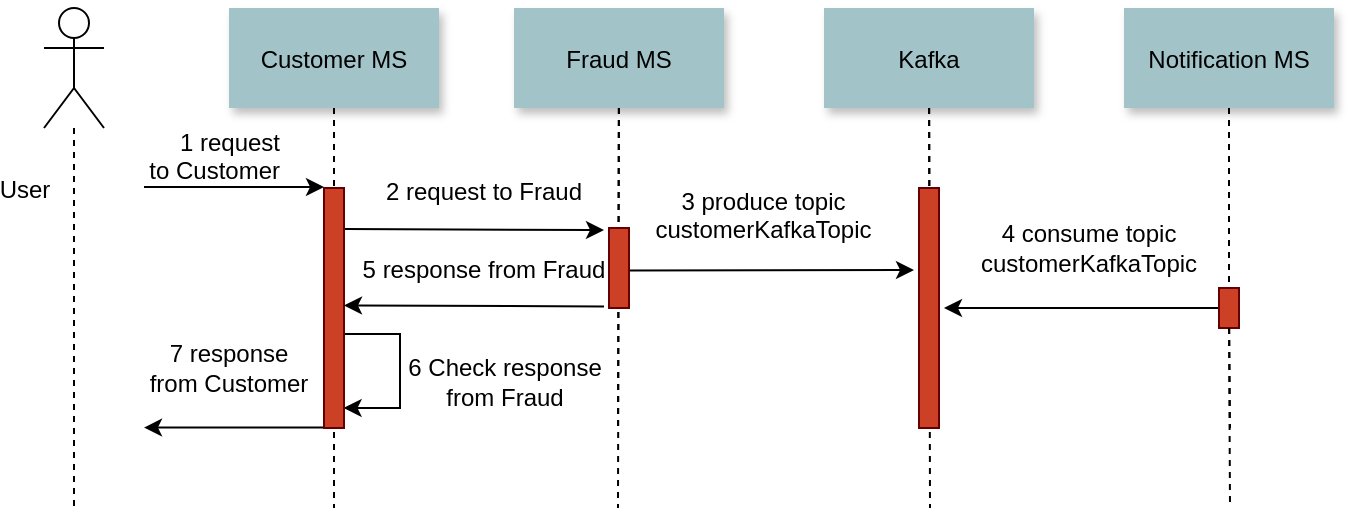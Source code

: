 <mxfile version="17.4.3" type="github">
  <diagram name="Page-1" id="9361dd3d-8414-5efd-6122-117bd74ce7a7">
    <mxGraphModel dx="1422" dy="754" grid="1" gridSize="10" guides="1" tooltips="1" connect="1" arrows="1" fold="1" page="0" pageScale="1.5" pageWidth="826" pageHeight="1169" background="none" math="0" shadow="0">
      <root>
        <mxCell id="0" />
        <mxCell id="1" parent="0" />
        <mxCell id="23" value="" style="edgeStyle=none;endArrow=none;dashed=1;startArrow=none;fontSize=12;" parent="1" source="21" edge="1">
          <mxGeometry x="614.488" y="175.0" width="100" height="100" as="geometry">
            <mxPoint x="674.653" y="110" as="sourcePoint" />
            <mxPoint x="653" y="270" as="targetPoint" />
          </mxGeometry>
        </mxCell>
        <mxCell id="3" value="1 request&#xa;to Customer" style="edgeStyle=none;verticalLabelPosition=top;verticalAlign=bottom;labelPosition=left;align=right;fontSize=12;" parent="1" edge="1">
          <mxGeometry width="100" height="100" as="geometry">
            <mxPoint x="110" y="149.5" as="sourcePoint" />
            <mxPoint x="200" y="149.5" as="targetPoint" />
            <mxPoint x="25" y="1" as="offset" />
          </mxGeometry>
        </mxCell>
        <mxCell id="4" value="Customer MS" style="shadow=1;fillColor=#A2C4C9;strokeColor=none;fontSize=12;" parent="1" vertex="1">
          <mxGeometry x="152.5" y="60" width="105" height="50" as="geometry" />
        </mxCell>
        <mxCell id="7" value="Fraud MS" style="shadow=1;fillColor=#A2C4C9;strokeColor=none;fontSize=12;" parent="1" vertex="1">
          <mxGeometry x="295" y="60" width="105" height="50" as="geometry" />
        </mxCell>
        <mxCell id="8" value="" style="edgeStyle=none;endArrow=none;dashed=1;fontSize=12;" parent="1" source="7" edge="1">
          <mxGeometry x="272.335" y="165" width="100" height="100" as="geometry">
            <mxPoint x="347.259" y="110" as="sourcePoint" />
            <mxPoint x="347" y="270" as="targetPoint" />
          </mxGeometry>
        </mxCell>
        <mxCell id="9" value="2 request to Fraud" style="edgeStyle=none;verticalLabelPosition=top;verticalAlign=bottom;fontSize=12;" parent="1" edge="1">
          <mxGeometry y="-9" width="100" height="100" as="geometry">
            <mxPoint x="210" y="170.5" as="sourcePoint" />
            <mxPoint x="340" y="171" as="targetPoint" />
            <mxPoint x="5" y="-10" as="offset" />
          </mxGeometry>
        </mxCell>
        <mxCell id="12" value="" style="edgeStyle=none;verticalLabelPosition=top;verticalAlign=bottom;labelPosition=left;align=right;endArrow=none;startArrow=classic;fontSize=12;" parent="1" edge="1">
          <mxGeometry x="110" y="169.759" width="100" height="100" as="geometry">
            <mxPoint x="110" y="269.759" as="sourcePoint" />
            <mxPoint x="200" y="269.759" as="targetPoint" />
          </mxGeometry>
        </mxCell>
        <mxCell id="CJhquZ9jdKp3idAawmTU-104" value="7 response &lt;br&gt;from Customer" style="edgeLabel;html=1;align=center;verticalAlign=middle;resizable=0;points=[];fontSize=12;" parent="12" vertex="1" connectable="0">
          <mxGeometry relative="1" as="geometry">
            <mxPoint x="-3" y="-30" as="offset" />
          </mxGeometry>
        </mxCell>
        <mxCell id="13" value="3 produce topic&#xa;customerKafkaTopic" style="edgeStyle=none;verticalLabelPosition=top;verticalAlign=bottom;fontSize=12;" parent="1" edge="1">
          <mxGeometry y="-10" width="100" height="100" as="geometry">
            <mxPoint x="352.5" y="191.206" as="sourcePoint" />
            <mxPoint x="495" y="191" as="targetPoint" />
            <mxPoint x="-4" y="-11" as="offset" />
          </mxGeometry>
        </mxCell>
        <mxCell id="15" value="Kafka" style="shadow=1;fillColor=#A2C4C9;strokeColor=none;fontSize=12;" parent="1" vertex="1">
          <mxGeometry x="450.004" y="60.0" width="105" height="50" as="geometry" />
        </mxCell>
        <mxCell id="16" value="" style="edgeStyle=none;endArrow=none;dashed=1;fontSize=12;" parent="1" source="15" edge="1">
          <mxGeometry x="437.043" y="270" width="100" height="100" as="geometry">
            <mxPoint x="514.543" y="220.0" as="sourcePoint" />
            <mxPoint x="503" y="270" as="targetPoint" />
          </mxGeometry>
        </mxCell>
        <mxCell id="CJhquZ9jdKp3idAawmTU-94" style="edgeStyle=orthogonalEdgeStyle;rounded=0;orthogonalLoop=1;jettySize=auto;html=1;exitX=0;exitY=0.25;exitDx=0;exitDy=0;endArrow=classic;endFill=1;startArrow=none;startFill=0;fontSize=12;" parent="1" source="21" edge="1">
          <mxGeometry relative="1" as="geometry">
            <mxPoint x="510" y="210" as="targetPoint" />
            <Array as="points">
              <mxPoint x="648" y="210" />
            </Array>
          </mxGeometry>
        </mxCell>
        <mxCell id="CJhquZ9jdKp3idAawmTU-98" value="4 consume topic&lt;br style=&quot;padding: 0px ; margin: 0px ; font-size: 12px&quot;&gt;customerKafkaTopic" style="edgeLabel;html=1;align=center;verticalAlign=middle;resizable=0;points=[];fontSize=12;" parent="CJhquZ9jdKp3idAawmTU-94" vertex="1" connectable="0">
          <mxGeometry x="-0.134" y="-1" relative="1" as="geometry">
            <mxPoint x="-9" y="-29" as="offset" />
          </mxGeometry>
        </mxCell>
        <mxCell id="22" value="Notification MS" style="shadow=1;fillColor=#A2C4C9;strokeColor=none;fontSize=12;" parent="1" vertex="1">
          <mxGeometry x="600" y="60" width="105" height="50" as="geometry" />
        </mxCell>
        <mxCell id="33" value="" style="edgeStyle=elbowEdgeStyle;elbow=horizontal;endArrow=none;dashed=1;fontSize=12;" parent="1" source="4" edge="1">
          <mxGeometry x="230.0" y="310" width="100" height="100" as="geometry">
            <mxPoint x="230.0" y="410" as="sourcePoint" />
            <mxPoint x="205" y="310" as="targetPoint" />
          </mxGeometry>
        </mxCell>
        <mxCell id="CJhquZ9jdKp3idAawmTU-91" style="edgeStyle=orthogonalEdgeStyle;rounded=0;orthogonalLoop=1;jettySize=auto;html=1;dashed=1;endArrow=none;endFill=0;fontSize=12;" parent="1" source="CJhquZ9jdKp3idAawmTU-89" edge="1">
          <mxGeometry relative="1" as="geometry">
            <mxPoint x="75" y="310" as="targetPoint" />
          </mxGeometry>
        </mxCell>
        <mxCell id="CJhquZ9jdKp3idAawmTU-106" value="User" style="edgeLabel;html=1;align=center;verticalAlign=middle;resizable=0;points=[];fontSize=12;" parent="CJhquZ9jdKp3idAawmTU-91" vertex="1" connectable="0">
          <mxGeometry x="-0.443" relative="1" as="geometry">
            <mxPoint x="-25" y="-22" as="offset" />
          </mxGeometry>
        </mxCell>
        <mxCell id="CJhquZ9jdKp3idAawmTU-89" value="" style="shape=umlActor;verticalLabelPosition=bottom;verticalAlign=top;html=1;outlineConnect=0;fontSize=12;" parent="1" vertex="1">
          <mxGeometry x="60" y="60" width="30" height="60" as="geometry" />
        </mxCell>
        <mxCell id="21" value="" style="fillColor=#CC4125;strokeColor=#660000;fontSize=12;" parent="1" vertex="1">
          <mxGeometry x="647.5" y="200" width="10" height="20" as="geometry" />
        </mxCell>
        <mxCell id="CJhquZ9jdKp3idAawmTU-97" value="" style="edgeStyle=none;endArrow=none;dashed=1;fontSize=12;" parent="1" source="22" target="21" edge="1">
          <mxGeometry x="614.488" y="175.0" width="100" height="100" as="geometry">
            <mxPoint x="652.564" y="110" as="sourcePoint" />
            <mxPoint x="653" y="280" as="targetPoint" />
          </mxGeometry>
        </mxCell>
        <mxCell id="CJhquZ9jdKp3idAawmTU-102" style="edgeStyle=orthogonalEdgeStyle;rounded=0;orthogonalLoop=1;jettySize=auto;html=1;exitX=1;exitY=0.5;exitDx=0;exitDy=0;startArrow=none;startFill=0;endArrow=classic;endFill=1;entryX=0.984;entryY=0.923;entryDx=0;entryDy=0;fontSize=12;entryPerimeter=0;" parent="1" target="2" edge="1">
          <mxGeometry relative="1" as="geometry">
            <mxPoint x="210.5" y="253.24" as="targetPoint" />
            <mxPoint x="210" y="223" as="sourcePoint" />
            <Array as="points">
              <mxPoint x="238" y="223" />
              <mxPoint x="238" y="260" />
              <mxPoint x="210" y="260" />
            </Array>
          </mxGeometry>
        </mxCell>
        <mxCell id="CJhquZ9jdKp3idAawmTU-103" value="6 Check response&lt;br style=&quot;font-size: 12px&quot;&gt;from Fraud" style="edgeLabel;html=1;align=center;verticalAlign=middle;resizable=0;points=[];fontSize=12;" parent="CJhquZ9jdKp3idAawmTU-102" vertex="1" connectable="0">
          <mxGeometry x="-0.11" y="1" relative="1" as="geometry">
            <mxPoint x="51" y="10" as="offset" />
          </mxGeometry>
        </mxCell>
        <mxCell id="2" value="" style="fillColor=#CC4125;strokeColor=#660000;fontSize=12;" parent="1" vertex="1">
          <mxGeometry x="200" y="150" width="10" height="120" as="geometry" />
        </mxCell>
        <mxCell id="zfcwwrxEh1pWeNW7W_Ub-33" value="5 response from Fraud" style="edgeStyle=none;verticalLabelPosition=top;verticalAlign=bottom;fontSize=12;endArrow=none;endFill=0;startArrow=classic;startFill=1;" parent="1" edge="1">
          <mxGeometry width="100" height="100" as="geometry">
            <mxPoint x="210" y="208.71" as="sourcePoint" />
            <mxPoint x="340" y="209.21" as="targetPoint" />
            <mxPoint x="5" y="-9" as="offset" />
          </mxGeometry>
        </mxCell>
        <mxCell id="zfcwwrxEh1pWeNW7W_Ub-34" value="" style="edgeStyle=none;endArrow=none;dashed=1;fontSize=12;" parent="1" source="7" edge="1">
          <mxGeometry x="272.335" y="165" width="100" height="100" as="geometry">
            <mxPoint x="347.432" y="110" as="sourcePoint" />
            <mxPoint x="347" y="310" as="targetPoint" />
          </mxGeometry>
        </mxCell>
        <mxCell id="zfcwwrxEh1pWeNW7W_Ub-35" value="" style="edgeStyle=none;endArrow=none;dashed=1;fontSize=12;" parent="1" source="15" edge="1">
          <mxGeometry x="437.043" y="270" width="100" height="100" as="geometry">
            <mxPoint x="502.571" y="110" as="sourcePoint" />
            <mxPoint x="503" y="310" as="targetPoint" />
          </mxGeometry>
        </mxCell>
        <mxCell id="zfcwwrxEh1pWeNW7W_Ub-36" value="" style="edgeStyle=none;endArrow=none;dashed=1;startArrow=none;fontSize=12;" parent="1" source="21" edge="1">
          <mxGeometry x="614.488" y="175.0" width="100" height="100" as="geometry">
            <mxPoint x="652.583" y="220" as="sourcePoint" />
            <mxPoint x="653" y="310" as="targetPoint" />
          </mxGeometry>
        </mxCell>
        <mxCell id="17" value="" style="fillColor=#CC4125;strokeColor=#660000;fontSize=12;" parent="1" vertex="1">
          <mxGeometry x="497.5" y="150" width="10" height="120" as="geometry" />
        </mxCell>
        <mxCell id="6" value="" style="fillColor=#CC4125;strokeColor=#660000;fontSize=12;" parent="1" vertex="1">
          <mxGeometry x="342.5" y="170" width="10" height="40" as="geometry" />
        </mxCell>
      </root>
    </mxGraphModel>
  </diagram>
</mxfile>
